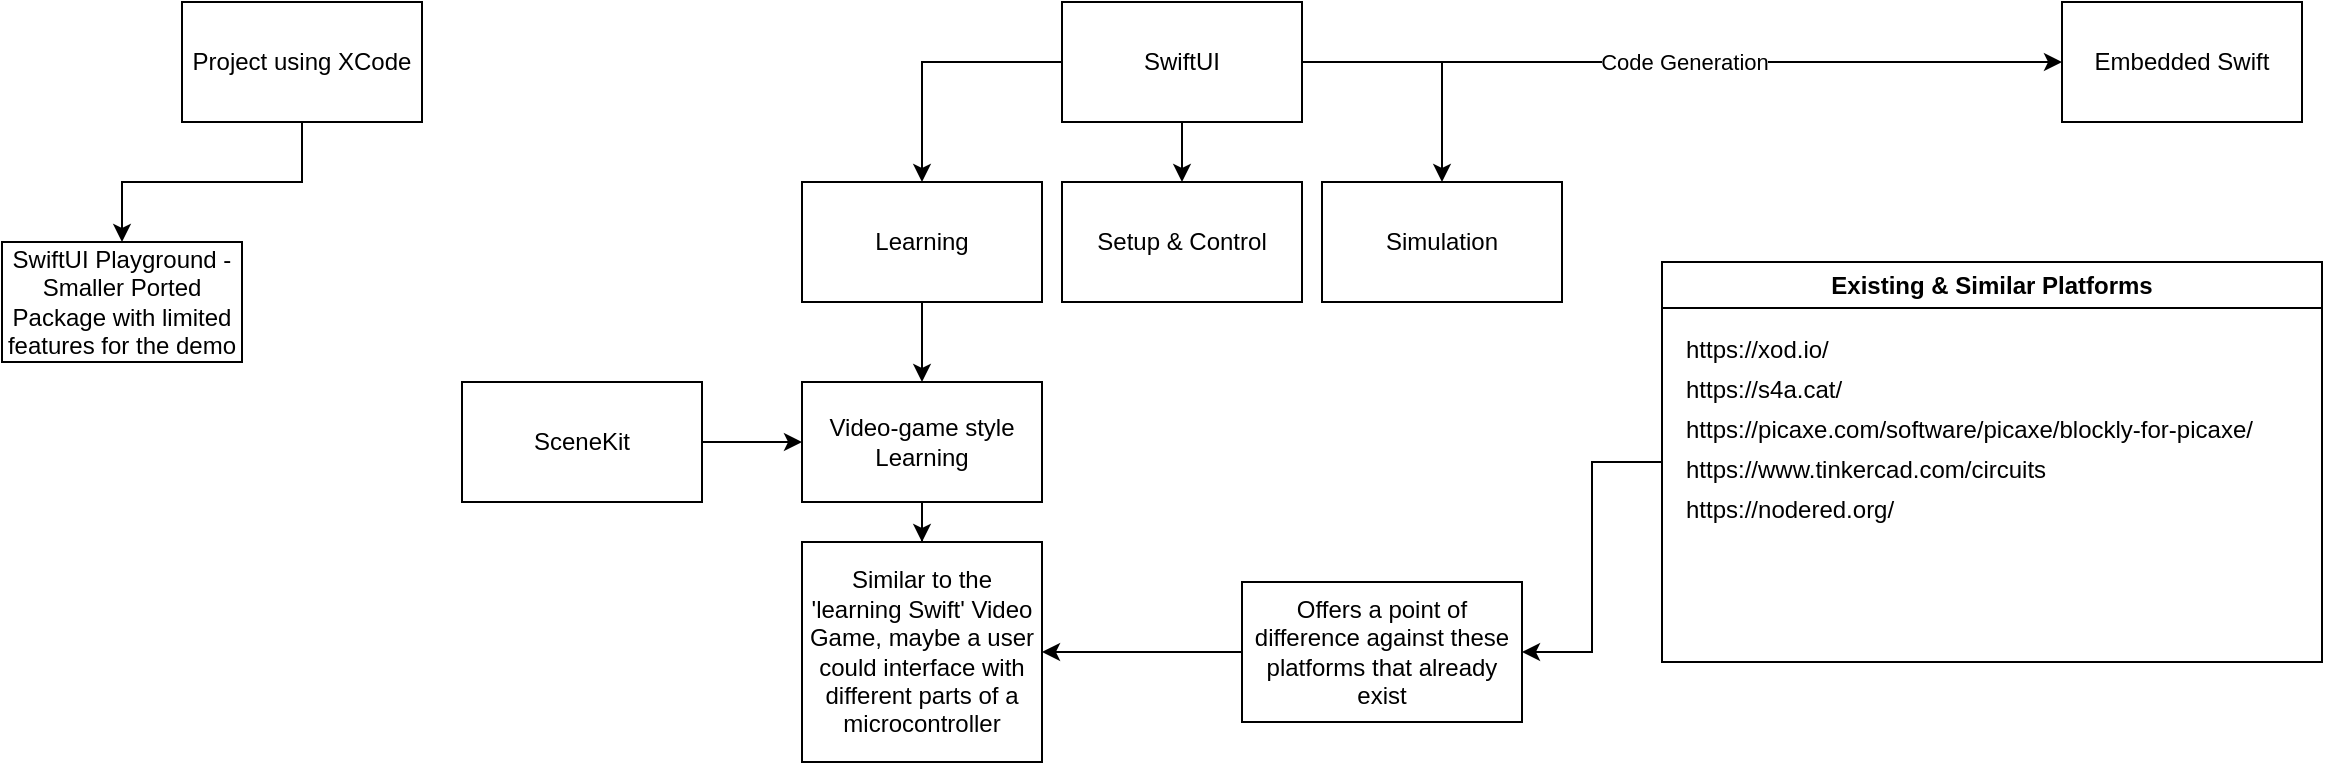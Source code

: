 <mxfile version="24.7.6">
  <diagram name="Page-1" id="PzP1XWoyP3Owd-PuQA4p">
    <mxGraphModel dx="1828" dy="622" grid="1" gridSize="10" guides="1" tooltips="1" connect="1" arrows="1" fold="1" page="1" pageScale="1" pageWidth="850" pageHeight="1100" math="0" shadow="0">
      <root>
        <mxCell id="0" />
        <mxCell id="1" parent="0" />
        <mxCell id="gX0jIKrpz7-wLwVTM8e6-12" style="edgeStyle=orthogonalEdgeStyle;rounded=0;orthogonalLoop=1;jettySize=auto;html=1;entryX=0.5;entryY=0;entryDx=0;entryDy=0;" parent="1" source="gX0jIKrpz7-wLwVTM8e6-1" target="gX0jIKrpz7-wLwVTM8e6-5" edge="1">
          <mxGeometry relative="1" as="geometry" />
        </mxCell>
        <mxCell id="gX0jIKrpz7-wLwVTM8e6-13" value="" style="edgeStyle=orthogonalEdgeStyle;rounded=0;orthogonalLoop=1;jettySize=auto;html=1;" parent="1" source="gX0jIKrpz7-wLwVTM8e6-1" target="gX0jIKrpz7-wLwVTM8e6-4" edge="1">
          <mxGeometry relative="1" as="geometry" />
        </mxCell>
        <mxCell id="gX0jIKrpz7-wLwVTM8e6-14" style="edgeStyle=orthogonalEdgeStyle;rounded=0;orthogonalLoop=1;jettySize=auto;html=1;entryX=0.5;entryY=0;entryDx=0;entryDy=0;" parent="1" source="gX0jIKrpz7-wLwVTM8e6-1" target="gX0jIKrpz7-wLwVTM8e6-3" edge="1">
          <mxGeometry relative="1" as="geometry" />
        </mxCell>
        <mxCell id="gX0jIKrpz7-wLwVTM8e6-15" style="edgeStyle=orthogonalEdgeStyle;rounded=0;orthogonalLoop=1;jettySize=auto;html=1;entryX=0;entryY=0.5;entryDx=0;entryDy=0;" parent="1" source="gX0jIKrpz7-wLwVTM8e6-1" target="gX0jIKrpz7-wLwVTM8e6-2" edge="1">
          <mxGeometry relative="1" as="geometry" />
        </mxCell>
        <mxCell id="gX0jIKrpz7-wLwVTM8e6-16" value="Code Generation" style="edgeLabel;html=1;align=center;verticalAlign=middle;resizable=0;points=[];" parent="gX0jIKrpz7-wLwVTM8e6-15" vertex="1" connectable="0">
          <mxGeometry x="-0.035" y="-2" relative="1" as="geometry">
            <mxPoint x="7" y="-2" as="offset" />
          </mxGeometry>
        </mxCell>
        <mxCell id="gX0jIKrpz7-wLwVTM8e6-1" value="SwiftUI" style="rounded=0;whiteSpace=wrap;html=1;" parent="1" vertex="1">
          <mxGeometry x="40" y="110" width="120" height="60" as="geometry" />
        </mxCell>
        <mxCell id="gX0jIKrpz7-wLwVTM8e6-2" value="Embedded Swift" style="rounded=0;whiteSpace=wrap;html=1;" parent="1" vertex="1">
          <mxGeometry x="540" y="110" width="120" height="60" as="geometry" />
        </mxCell>
        <mxCell id="gX0jIKrpz7-wLwVTM8e6-3" value="Simulation" style="rounded=0;whiteSpace=wrap;html=1;" parent="1" vertex="1">
          <mxGeometry x="170" y="200" width="120" height="60" as="geometry" />
        </mxCell>
        <mxCell id="gX0jIKrpz7-wLwVTM8e6-4" value="Setup &amp;amp; Control" style="rounded=0;whiteSpace=wrap;html=1;" parent="1" vertex="1">
          <mxGeometry x="40" y="200" width="120" height="60" as="geometry" />
        </mxCell>
        <mxCell id="a_cXm48a7fsS-6OFjvK9-2" value="" style="edgeStyle=orthogonalEdgeStyle;rounded=0;orthogonalLoop=1;jettySize=auto;html=1;" edge="1" parent="1" source="gX0jIKrpz7-wLwVTM8e6-5" target="a_cXm48a7fsS-6OFjvK9-1">
          <mxGeometry relative="1" as="geometry" />
        </mxCell>
        <mxCell id="gX0jIKrpz7-wLwVTM8e6-5" value="Learning" style="rounded=0;whiteSpace=wrap;html=1;" parent="1" vertex="1">
          <mxGeometry x="-90" y="200" width="120" height="60" as="geometry" />
        </mxCell>
        <mxCell id="a_cXm48a7fsS-6OFjvK9-6" style="edgeStyle=orthogonalEdgeStyle;rounded=0;orthogonalLoop=1;jettySize=auto;html=1;entryX=1;entryY=0.5;entryDx=0;entryDy=0;" edge="1" parent="1" source="gX0jIKrpz7-wLwVTM8e6-6" target="a_cXm48a7fsS-6OFjvK9-5">
          <mxGeometry relative="1" as="geometry" />
        </mxCell>
        <mxCell id="gX0jIKrpz7-wLwVTM8e6-6" value="Existing &amp;amp; Similar Platforms" style="swimlane;whiteSpace=wrap;html=1;" parent="1" vertex="1">
          <mxGeometry x="340" y="240" width="330" height="200" as="geometry" />
        </mxCell>
        <UserObject label="https://xod.io/" link="https://xod.io/" id="gX0jIKrpz7-wLwVTM8e6-8">
          <mxCell style="text;whiteSpace=wrap;" parent="gX0jIKrpz7-wLwVTM8e6-6" vertex="1">
            <mxGeometry x="10" y="30" width="100" height="40" as="geometry" />
          </mxCell>
        </UserObject>
        <UserObject label="https://s4a.cat/" link="https://s4a.cat/" id="gX0jIKrpz7-wLwVTM8e6-17">
          <mxCell style="text;whiteSpace=wrap;" parent="gX0jIKrpz7-wLwVTM8e6-6" vertex="1">
            <mxGeometry x="10" y="50" width="110" height="40" as="geometry" />
          </mxCell>
        </UserObject>
        <UserObject label="https://picaxe.com/software/picaxe/blockly-for-picaxe/" link="https://picaxe.com/software/picaxe/blockly-for-picaxe/" id="gX0jIKrpz7-wLwVTM8e6-18">
          <mxCell style="text;whiteSpace=wrap;" parent="gX0jIKrpz7-wLwVTM8e6-6" vertex="1">
            <mxGeometry x="10" y="70" width="320" height="40" as="geometry" />
          </mxCell>
        </UserObject>
        <UserObject label="https://www.tinkercad.com/circuits" link="https://www.tinkercad.com/circuits" id="gX0jIKrpz7-wLwVTM8e6-19">
          <mxCell style="text;whiteSpace=wrap;" parent="gX0jIKrpz7-wLwVTM8e6-6" vertex="1">
            <mxGeometry x="10" y="90" width="210" height="40" as="geometry" />
          </mxCell>
        </UserObject>
        <UserObject label="https://nodered.org/" link="https://nodered.org/" id="gX0jIKrpz7-wLwVTM8e6-20">
          <mxCell style="text;whiteSpace=wrap;" parent="gX0jIKrpz7-wLwVTM8e6-6" vertex="1">
            <mxGeometry x="10" y="110" width="140" height="40" as="geometry" />
          </mxCell>
        </UserObject>
        <mxCell id="gX0jIKrpz7-wLwVTM8e6-11" style="edgeStyle=orthogonalEdgeStyle;rounded=0;orthogonalLoop=1;jettySize=auto;html=1;" parent="1" source="gX0jIKrpz7-wLwVTM8e6-9" target="gX0jIKrpz7-wLwVTM8e6-10" edge="1">
          <mxGeometry relative="1" as="geometry" />
        </mxCell>
        <mxCell id="gX0jIKrpz7-wLwVTM8e6-9" value="Project using XCode" style="rounded=0;whiteSpace=wrap;html=1;" parent="1" vertex="1">
          <mxGeometry x="-400" y="110" width="120" height="60" as="geometry" />
        </mxCell>
        <mxCell id="gX0jIKrpz7-wLwVTM8e6-10" value="SwiftUI Playground - Smaller Ported Package with limited features for the demo" style="rounded=0;whiteSpace=wrap;html=1;" parent="1" vertex="1">
          <mxGeometry x="-490" y="230" width="120" height="60" as="geometry" />
        </mxCell>
        <mxCell id="a_cXm48a7fsS-6OFjvK9-4" value="" style="edgeStyle=orthogonalEdgeStyle;rounded=0;orthogonalLoop=1;jettySize=auto;html=1;" edge="1" parent="1" source="a_cXm48a7fsS-6OFjvK9-1" target="a_cXm48a7fsS-6OFjvK9-3">
          <mxGeometry relative="1" as="geometry" />
        </mxCell>
        <mxCell id="a_cXm48a7fsS-6OFjvK9-1" value="Video-game style Learning" style="rounded=0;whiteSpace=wrap;html=1;" vertex="1" parent="1">
          <mxGeometry x="-90" y="300" width="120" height="60" as="geometry" />
        </mxCell>
        <mxCell id="a_cXm48a7fsS-6OFjvK9-3" value="Similar to the &#39;learning Swift&#39; Video Game, maybe a user could interface with different parts of a microcontroller" style="rounded=0;whiteSpace=wrap;html=1;" vertex="1" parent="1">
          <mxGeometry x="-90" y="380" width="120" height="110" as="geometry" />
        </mxCell>
        <mxCell id="a_cXm48a7fsS-6OFjvK9-7" style="edgeStyle=orthogonalEdgeStyle;rounded=0;orthogonalLoop=1;jettySize=auto;html=1;" edge="1" parent="1" source="a_cXm48a7fsS-6OFjvK9-5" target="a_cXm48a7fsS-6OFjvK9-3">
          <mxGeometry relative="1" as="geometry" />
        </mxCell>
        <mxCell id="a_cXm48a7fsS-6OFjvK9-5" value="Offers a point of difference against these platforms that already exist" style="rounded=0;whiteSpace=wrap;html=1;" vertex="1" parent="1">
          <mxGeometry x="130" y="400" width="140" height="70" as="geometry" />
        </mxCell>
        <mxCell id="a_cXm48a7fsS-6OFjvK9-9" value="" style="edgeStyle=orthogonalEdgeStyle;rounded=0;orthogonalLoop=1;jettySize=auto;html=1;" edge="1" parent="1" source="a_cXm48a7fsS-6OFjvK9-8" target="a_cXm48a7fsS-6OFjvK9-1">
          <mxGeometry relative="1" as="geometry" />
        </mxCell>
        <mxCell id="a_cXm48a7fsS-6OFjvK9-8" value="SceneKit" style="rounded=0;whiteSpace=wrap;html=1;" vertex="1" parent="1">
          <mxGeometry x="-260" y="300" width="120" height="60" as="geometry" />
        </mxCell>
      </root>
    </mxGraphModel>
  </diagram>
</mxfile>
